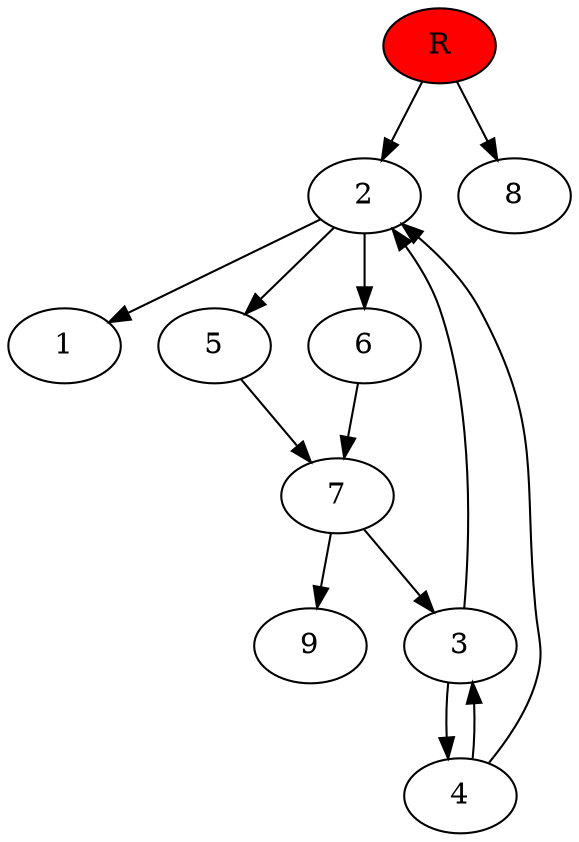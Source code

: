 digraph prb42086 {
	1
	2
	3
	4
	5
	6
	7
	8
	R [fillcolor="#ff0000" style=filled]
	2 -> 1
	2 -> 5
	2 -> 6
	3 -> 2
	3 -> 4
	4 -> 2
	4 -> 3
	5 -> 7
	6 -> 7
	7 -> 3
	7 -> 9
	R -> 2
	R -> 8
}
